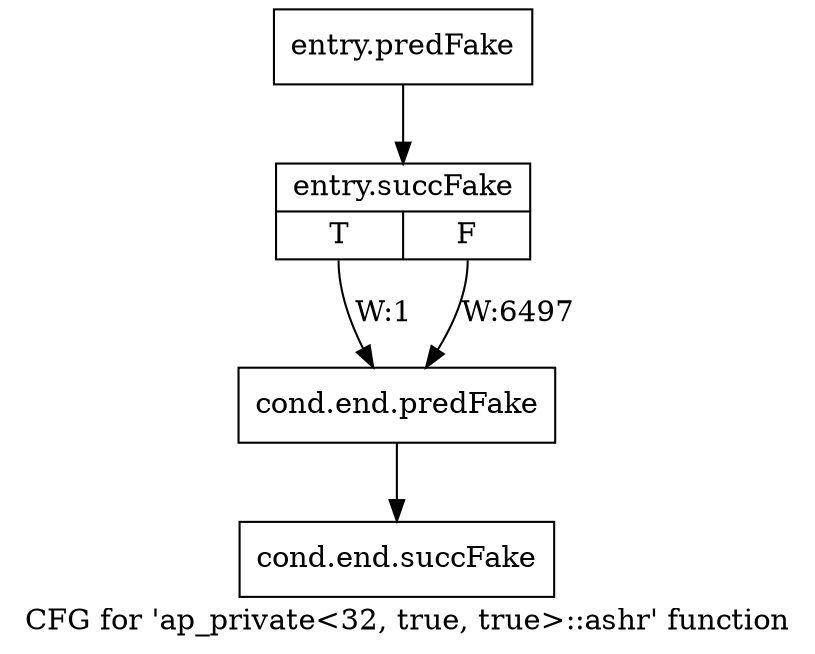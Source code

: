 digraph "CFG for 'ap_private\<32, true, true\>::ashr' function" {
	label="CFG for 'ap_private\<32, true, true\>::ashr' function";

	Node0x3c6e660 [shape=record,filename="",linenumber="",label="{entry.predFake}"];
	Node0x3c6e660 -> Node0x3ea3e80[ callList="" memoryops="" filename="/tools/Xilinx/Vitis_HLS/2022.1/include/etc/ap_private.h" execusionnum="6496"];
	Node0x3ea3e80 [shape=record,filename="/tools/Xilinx/Vitis_HLS/2022.1/include/etc/ap_private.h",linenumber="1878",label="{entry.succFake|{<s0>T|<s1>F}}"];
	Node0x3ea3e80:s0 -> Node0x3c6f670[label="W:1" callList="" memoryops="" filename="/tools/Xilinx/Vitis_HLS/2022.1/include/etc/ap_private.h" execusionnum="0"];
	Node0x3ea3e80:s1 -> Node0x3c6f670[label="W:6497" callList="" memoryops="" filename="/tools/Xilinx/Vitis_HLS/2022.1/include/etc/ap_private.h" execusionnum="6496"];
	Node0x3c6f670 [shape=record,filename="/tools/Xilinx/Vitis_HLS/2022.1/include/etc/ap_private.h",linenumber="1878",label="{cond.end.predFake}"];
	Node0x3c6f670 -> Node0x3ea3fe0[ callList="" memoryops="" filename="/tools/Xilinx/Vitis_HLS/2022.1/include/etc/ap_private.h" execusionnum="6496"];
	Node0x3ea3fe0 [shape=record,filename="/tools/Xilinx/Vitis_HLS/2022.1/include/etc/ap_private.h",linenumber="1878",label="{cond.end.succFake}"];
}
